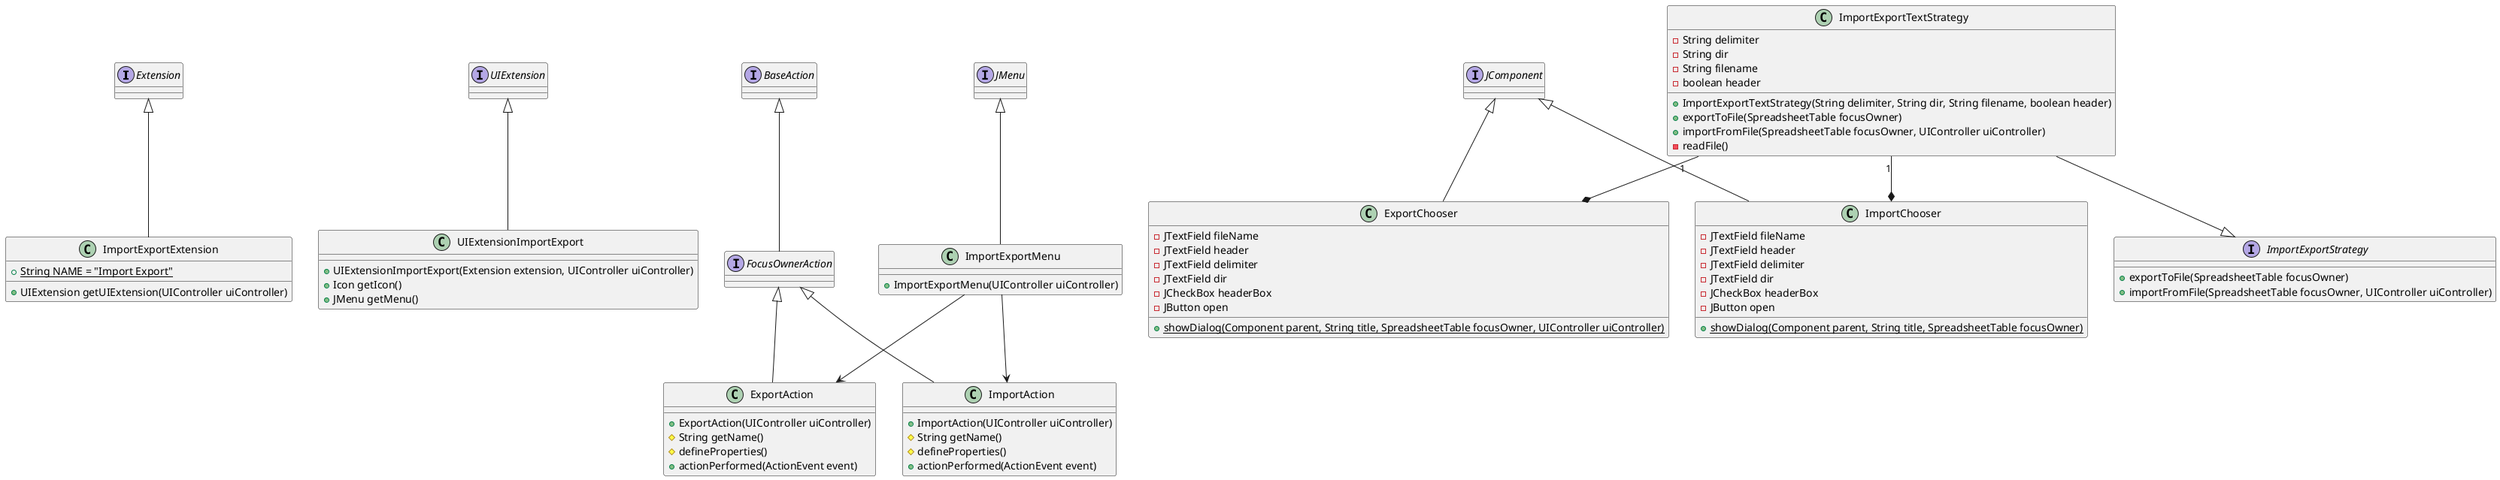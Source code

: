 @startuml doc-files/ipc04_01_Design_CD.png
    
    interface Extension
    interface UIExtension 
    interface JMenu
    interface FocusOwnerAction
    interface BaseAction
    interface JComponent
    interface ImportExportStrategy {
        + exportToFile(SpreadsheetTable focusOwner)
        + importFromFile(SpreadsheetTable focusOwner, UIController uiController)
    }
    
    class ImportExportMenu{
        +ImportExportMenu(UIController uiController)
    }

    class ExportAction{
        +ExportAction(UIController uiController)
        #String getName()
        #defineProperties()
        +actionPerformed(ActionEvent event)
    }
    
    class ImportAction{
        +ImportAction(UIController uiController)
        #String getName()
        #defineProperties()
        +actionPerformed(ActionEvent event)
    }

    class ImportChooser{
        -JTextField fileName
        -JTextField header
        -JTextField delimiter
        -JTextField dir
        -JCheckBox headerBox
        -JButton open
        +{static}showDialog(Component parent, String title, SpreadsheetTable focusOwner)
    }
    
    class ExportChooser{
        -JTextField fileName
        -JTextField header
        -JTextField delimiter
        -JTextField dir
        -JCheckBox headerBox
        -JButton open
        +{static}showDialog(Component parent, String title, SpreadsheetTable focusOwner, UIController uiController)
    }

    class ImportExportExtension{
        +{static}String NAME = "Import Export"
        +UIExtension getUIExtension(UIController uiController)
    }

    class UIExtensionImportExport{
        +UIExtensionImportExport(Extension extension, UIController uiController)
        +Icon getIcon()
        +JMenu getMenu()
    }

    class ImportExportTextStrategy{
        -String delimiter
        -String dir
        -String filename
        -boolean header
        +ImportExportTextStrategy(String delimiter, String dir, String filename, boolean header)
        +exportToFile(SpreadsheetTable focusOwner)
        +importFromFile(SpreadsheetTable focusOwner, UIController uiController)
        -readFile()
    }
    
    JComponent <|-- ImportChooser
    JComponent <|-- ExportChooser
    Extension <|-- ImportExportExtension
    UIExtension <|-- UIExtensionImportExport
    JMenu <|-- ImportExportMenu
    FocusOwnerAction <|-- ExportAction
    FocusOwnerAction <|-- ImportAction
    BaseAction <|-- FocusOwnerAction
    ImportExportMenu --> ExportAction
    ImportExportMenu --> ImportAction
    ImportExportTextStrategy --|> ImportExportStrategy
    ImportExportTextStrategy "1" --* ExportChooser
    ImportExportTextStrategy "1" --* ImportChooser
@enduml

